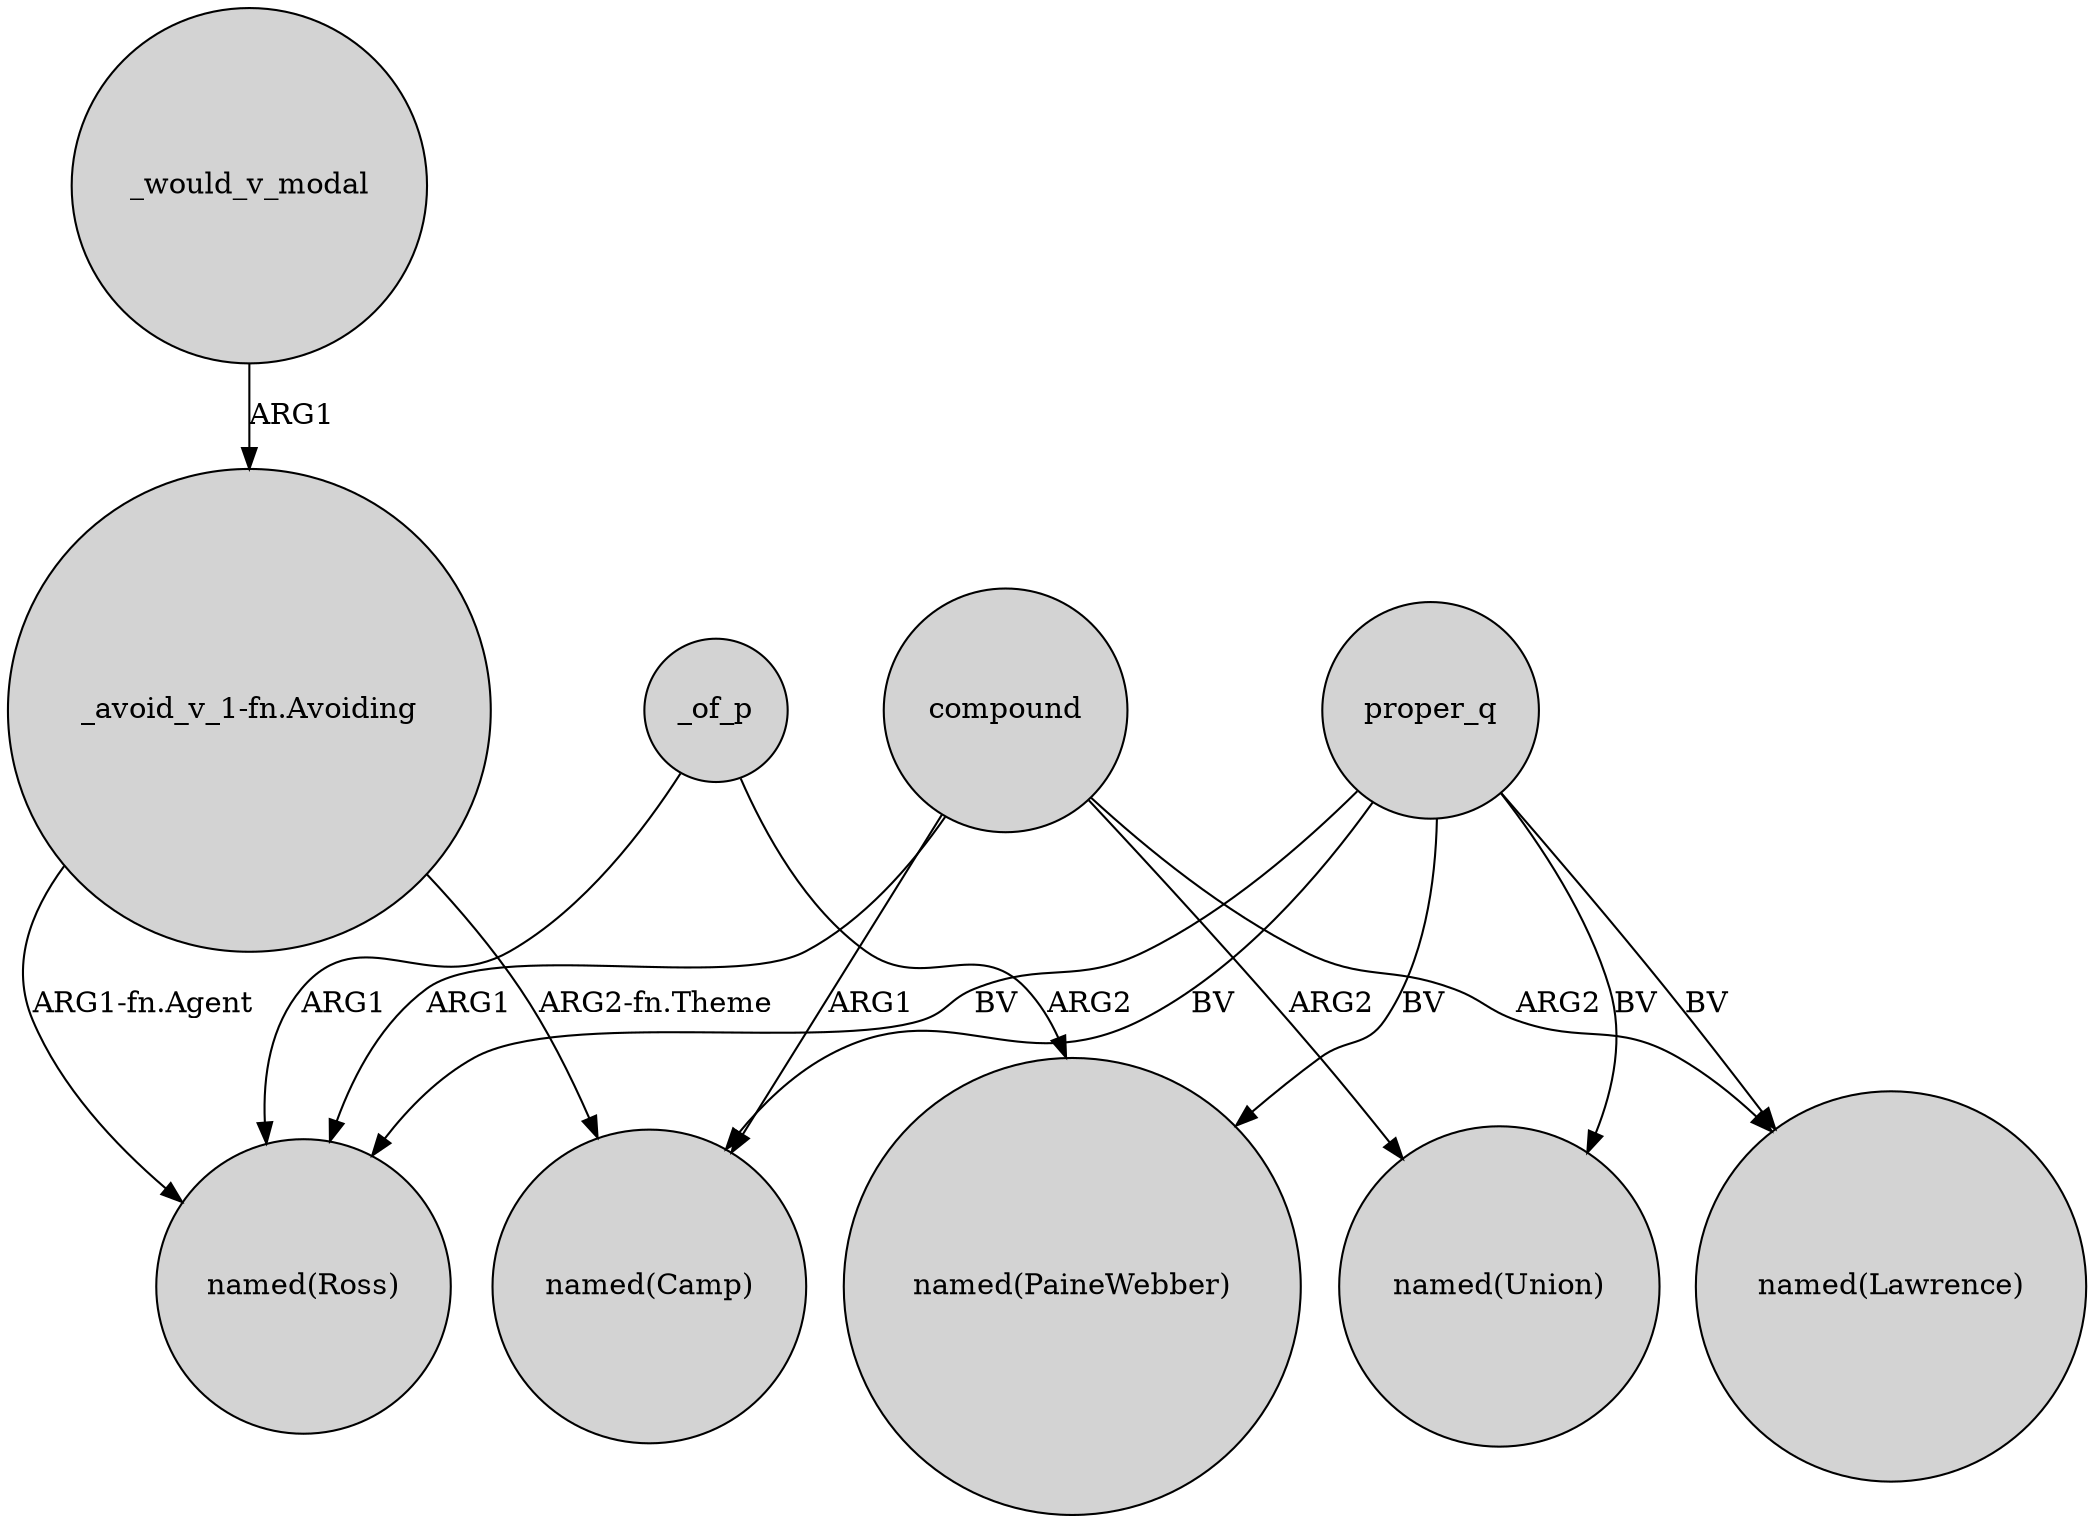 digraph {
	node [shape=circle style=filled]
	"_avoid_v_1-fn.Avoiding" -> "named(Ross)" [label="ARG1-fn.Agent"]
	_would_v_modal -> "_avoid_v_1-fn.Avoiding" [label=ARG1]
	compound -> "named(Lawrence)" [label=ARG2]
	proper_q -> "named(Lawrence)" [label=BV]
	_of_p -> "named(PaineWebber)" [label=ARG2]
	"_avoid_v_1-fn.Avoiding" -> "named(Camp)" [label="ARG2-fn.Theme"]
	proper_q -> "named(Union)" [label=BV]
	_of_p -> "named(Ross)" [label=ARG1]
	proper_q -> "named(Ross)" [label=BV]
	proper_q -> "named(PaineWebber)" [label=BV]
	proper_q -> "named(Camp)" [label=BV]
	compound -> "named(Ross)" [label=ARG1]
	compound -> "named(Camp)" [label=ARG1]
	compound -> "named(Union)" [label=ARG2]
}
